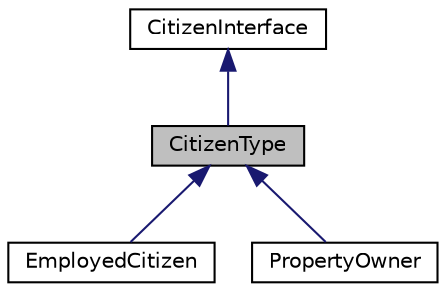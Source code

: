 digraph "CitizenType"
{
 // LATEX_PDF_SIZE
  edge [fontname="Helvetica",fontsize="10",labelfontname="Helvetica",labelfontsize="10"];
  node [fontname="Helvetica",fontsize="10",shape=record];
  Node1 [label="CitizenType",height=0.2,width=0.4,color="black", fillcolor="grey75", style="filled", fontcolor="black",tooltip="A decorator class for enhancing the functionality of citizen objects."];
  Node2 -> Node1 [dir="back",color="midnightblue",fontsize="10",style="solid"];
  Node2 [label="CitizenInterface",height=0.2,width=0.4,color="black", fillcolor="white", style="filled",URL="$classCitizenInterface.html",tooltip="An abstract base class that defines the interface for Citizen components."];
  Node1 -> Node3 [dir="back",color="midnightblue",fontsize="10",style="solid"];
  Node3 [label="EmployedCitizen",height=0.2,width=0.4,color="black", fillcolor="white", style="filled",URL="$classEmployedCitizen.html",tooltip="Concrete decorator class for employed citizens."];
  Node1 -> Node4 [dir="back",color="midnightblue",fontsize="10",style="solid"];
  Node4 [label="PropertyOwner",height=0.2,width=0.4,color="black", fillcolor="white", style="filled",URL="$classPropertyOwner.html",tooltip="Concrete decorator class for citizens with residential property."];
}
